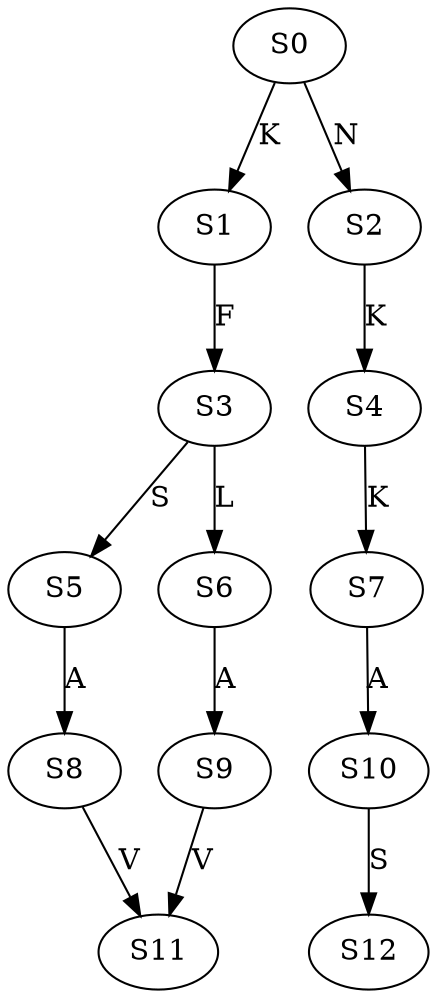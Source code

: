 strict digraph  {
	S0 -> S1 [ label = K ];
	S0 -> S2 [ label = N ];
	S1 -> S3 [ label = F ];
	S2 -> S4 [ label = K ];
	S3 -> S5 [ label = S ];
	S3 -> S6 [ label = L ];
	S4 -> S7 [ label = K ];
	S5 -> S8 [ label = A ];
	S6 -> S9 [ label = A ];
	S7 -> S10 [ label = A ];
	S8 -> S11 [ label = V ];
	S9 -> S11 [ label = V ];
	S10 -> S12 [ label = S ];
}
